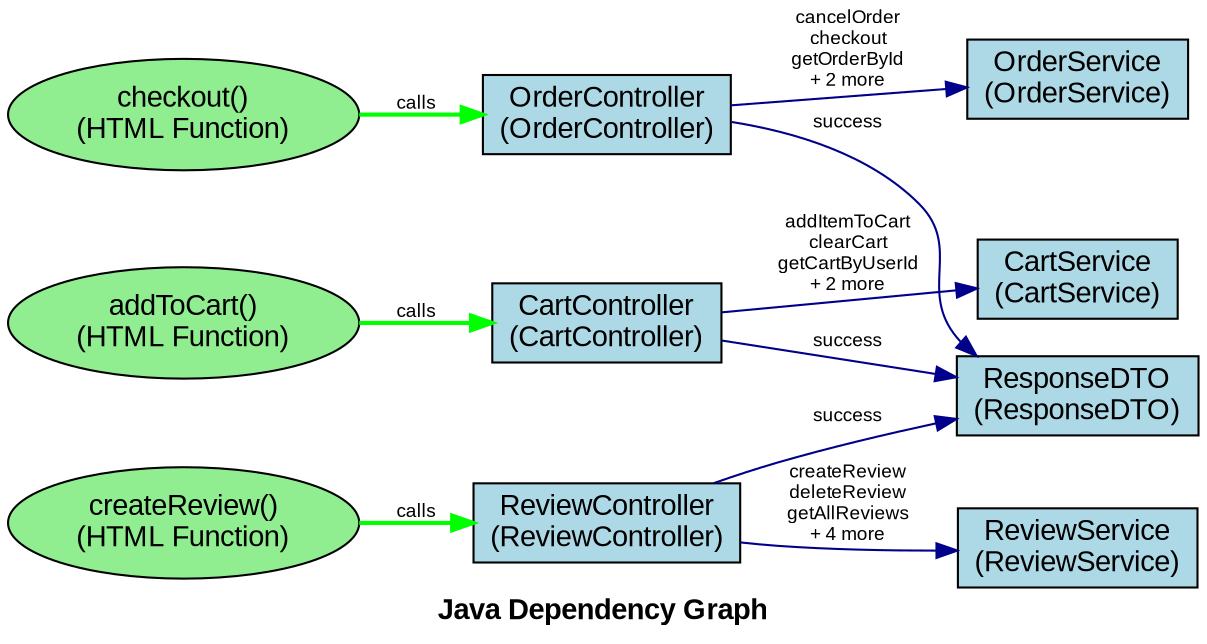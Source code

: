 digraph JavaDependencies {
    rankdir=LR;
    node [shape=box, style=filled, fillcolor=lightblue, fontname="Arial"];
    edge [fontname="Arial", fontsize=9, color=darkblue];
    graph [fontname="Arial Bold", fontsize=14, label="Java Dependency Graph"];

    "ResponseDTO" [label="ResponseDTO\n(ResponseDTO)", URL="javascript:showNodeInfo('ResponseDTO')", fillcolor="lightblue"];
    "CartController" [label="CartController\n(CartController)", URL="javascript:showNodeInfo('CartController')", fillcolor="lightblue"];
    "CartService" [label="CartService\n(CartService)", URL="javascript:showNodeInfo('CartService')", fillcolor="lightblue"];
    "OrderController" [label="OrderController\n(OrderController)", URL="javascript:showNodeInfo('OrderController')", fillcolor="lightblue"];
    "ReviewService" [label="ReviewService\n(ReviewService)", URL="javascript:showNodeInfo('ReviewService')", fillcolor="lightblue"];
    "OrderService" [label="OrderService\n(OrderService)", URL="javascript:showNodeInfo('OrderService')", fillcolor="lightblue"];
    "ReviewController" [label="ReviewController\n(ReviewController)", URL="javascript:showNodeInfo('ReviewController')", fillcolor="lightblue"];

    // Dependencies with method calls
    "CartController" -> "ResponseDTO" [label="success", URL="javascript:showEdgeInfo('CartController', 'ResponseDTO')"];
    "CartController" -> "CartService" [label="addItemToCart\nclearCart\ngetCartByUserId\n+ 2 more", URL="javascript:showEdgeInfo('CartController', 'CartService')"];
    "OrderController" -> "ResponseDTO" [label="success", URL="javascript:showEdgeInfo('OrderController', 'ResponseDTO')"];
    "OrderController" -> "OrderService" [label="cancelOrder\ncheckout\ngetOrderById\n+ 2 more", URL="javascript:showEdgeInfo('OrderController', 'OrderService')"];
    "ReviewController" -> "ResponseDTO" [label="success", URL="javascript:showEdgeInfo('ReviewController', 'ResponseDTO')"];
    "ReviewController" -> "ReviewService" [label="createReview\ndeleteReview\ngetAllReviews\n+ 4 more", URL="javascript:showEdgeInfo('ReviewController', 'ReviewService')"];

    // HTML Function Nodes
    "HTML_addToCart" [label="addToCart()\n(HTML Function)", URL="javascript:showNodeInfo('HTML_addToCart')", fillcolor="lightgreen", shape="ellipse"];
    "HTML_addToCart" -> "CartController" [label="calls", URL="javascript:showEdgeInfo('HTML_addToCart', 'CartController')", color="green", style="bold"];
    "HTML_checkout" [label="checkout()\n(HTML Function)", URL="javascript:showNodeInfo('HTML_checkout')", fillcolor="lightgreen", shape="ellipse"];
    "HTML_checkout" -> "OrderController" [label="calls", URL="javascript:showEdgeInfo('HTML_checkout', 'OrderController')", color="green", style="bold"];
    "HTML_createReview" [label="createReview()\n(HTML Function)", URL="javascript:showNodeInfo('HTML_createReview')", fillcolor="lightgreen", shape="ellipse"];
    "HTML_createReview" -> "ReviewController" [label="calls", URL="javascript:showEdgeInfo('HTML_createReview', 'ReviewController')", color="green", style="bold"];
}